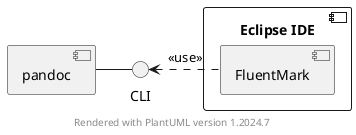 @startuml
    component "Eclipse IDE" {
        component FluentMark
    }
    component pandoc

    [pandoc] - CLI
    CLI <. [FluentMark] : <<use>>

footer Rendered with PlantUML version %version()
@enduml